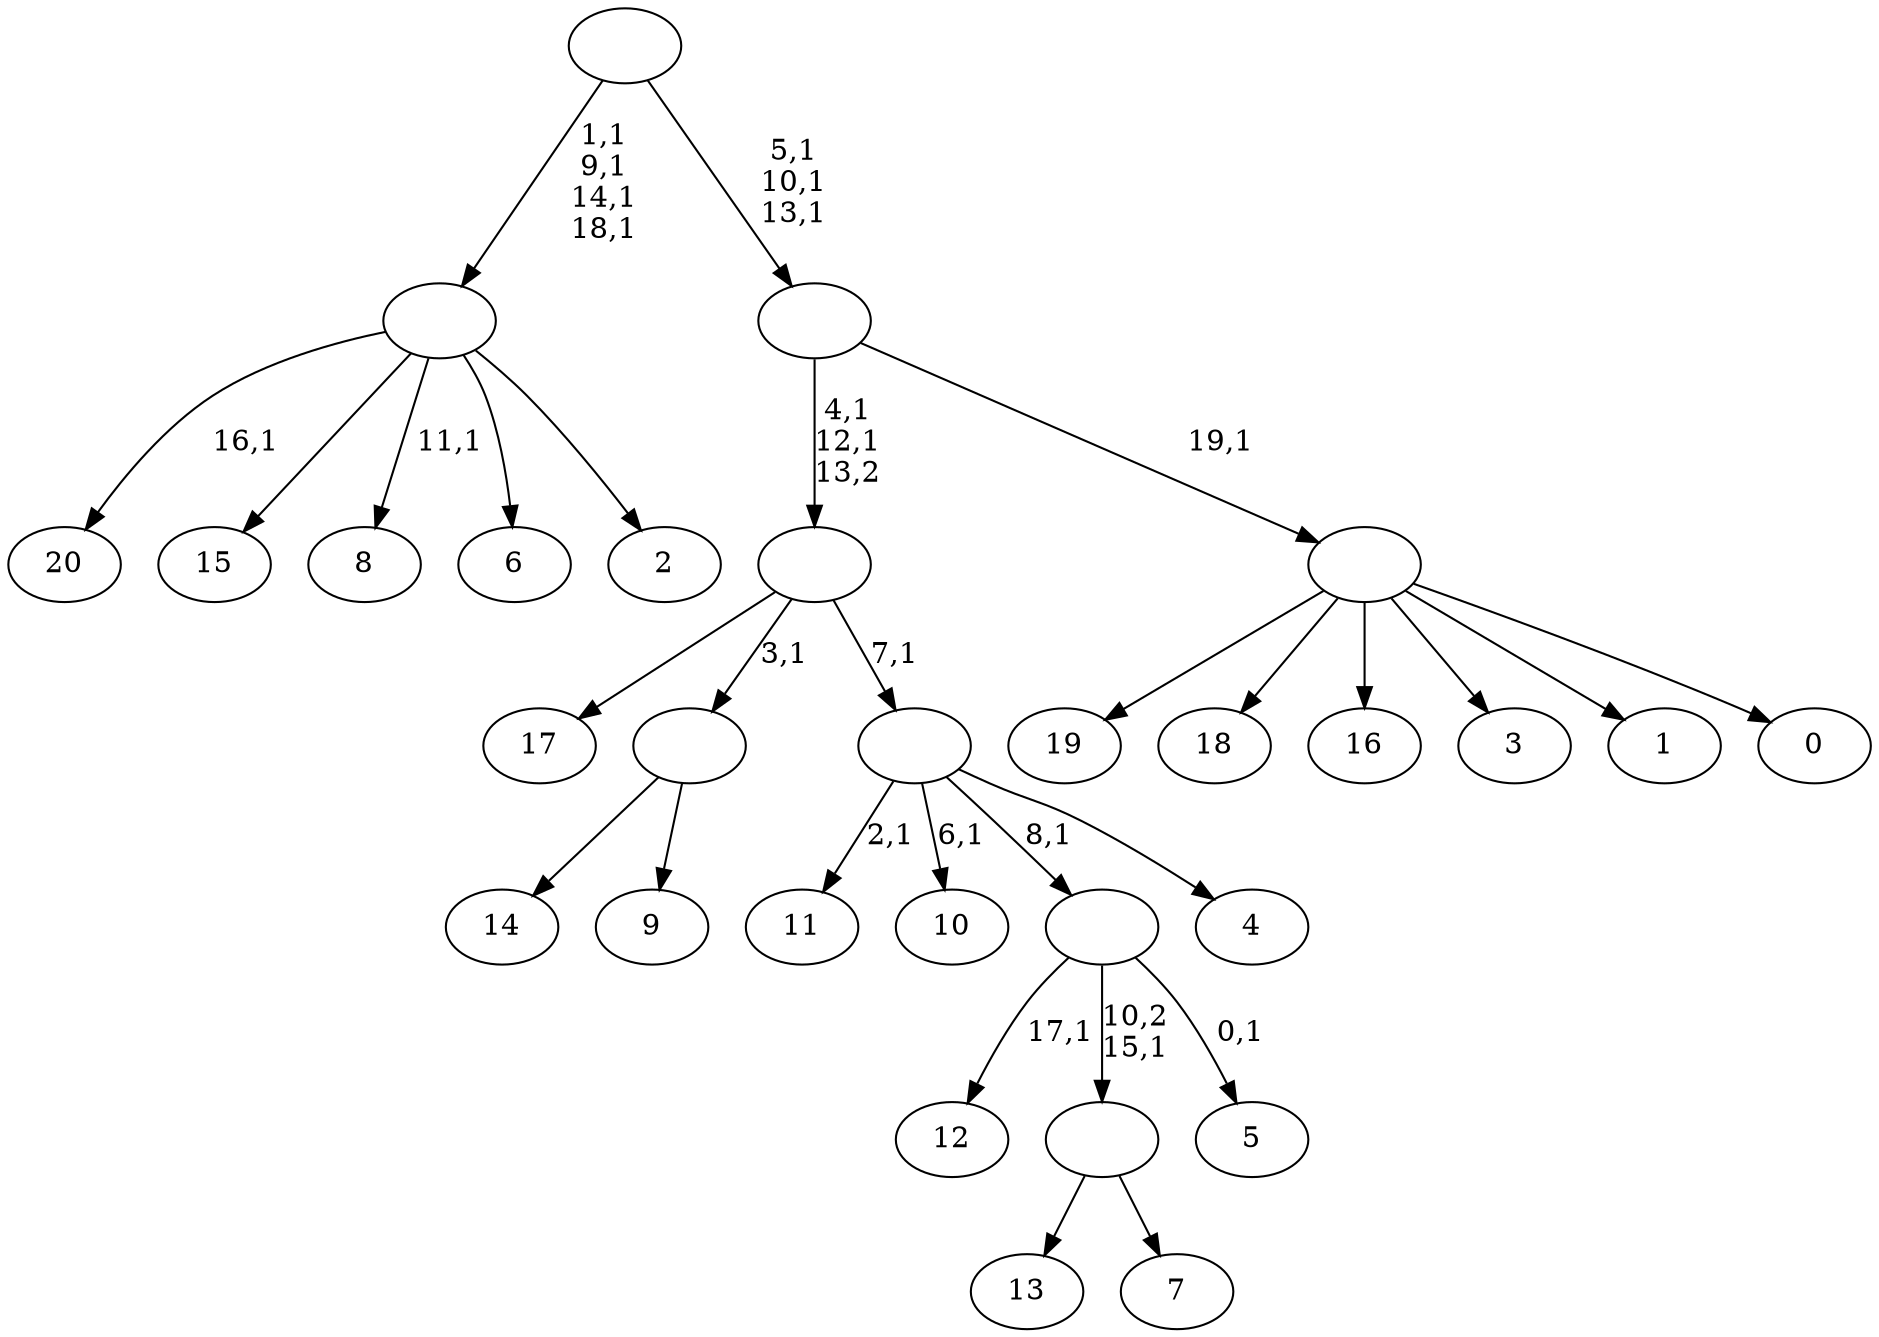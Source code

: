 digraph T {
	41 [label="20"]
	39 [label="19"]
	38 [label="18"]
	37 [label="17"]
	36 [label="16"]
	35 [label="15"]
	34 [label="14"]
	33 [label="13"]
	32 [label="12"]
	30 [label="11"]
	28 [label="10"]
	26 [label="9"]
	25 [label=""]
	24 [label="8"]
	22 [label="7"]
	21 [label=""]
	20 [label="6"]
	19 [label="5"]
	17 [label=""]
	16 [label="4"]
	15 [label=""]
	14 [label=""]
	12 [label="3"]
	11 [label="2"]
	10 [label=""]
	6 [label="1"]
	5 [label="0"]
	4 [label=""]
	3 [label=""]
	0 [label=""]
	25 -> 34 [label=""]
	25 -> 26 [label=""]
	21 -> 33 [label=""]
	21 -> 22 [label=""]
	17 -> 19 [label="0,1"]
	17 -> 32 [label="17,1"]
	17 -> 21 [label="10,2\n15,1"]
	15 -> 28 [label="6,1"]
	15 -> 30 [label="2,1"]
	15 -> 17 [label="8,1"]
	15 -> 16 [label=""]
	14 -> 37 [label=""]
	14 -> 25 [label="3,1"]
	14 -> 15 [label="7,1"]
	10 -> 24 [label="11,1"]
	10 -> 41 [label="16,1"]
	10 -> 35 [label=""]
	10 -> 20 [label=""]
	10 -> 11 [label=""]
	4 -> 39 [label=""]
	4 -> 38 [label=""]
	4 -> 36 [label=""]
	4 -> 12 [label=""]
	4 -> 6 [label=""]
	4 -> 5 [label=""]
	3 -> 14 [label="4,1\n12,1\n13,2"]
	3 -> 4 [label="19,1"]
	0 -> 3 [label="5,1\n10,1\n13,1"]
	0 -> 10 [label="1,1\n9,1\n14,1\n18,1"]
}
